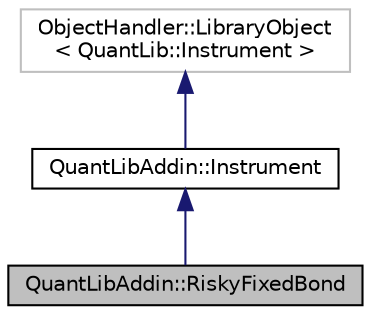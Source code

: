digraph "QuantLibAddin::RiskyFixedBond"
{
  edge [fontname="Helvetica",fontsize="10",labelfontname="Helvetica",labelfontsize="10"];
  node [fontname="Helvetica",fontsize="10",shape=record];
  Node3 [label="QuantLibAddin::RiskyFixedBond",height=0.2,width=0.4,color="black", fillcolor="grey75", style="filled", fontcolor="black"];
  Node4 -> Node3 [dir="back",color="midnightblue",fontsize="10",style="solid",fontname="Helvetica"];
  Node4 [label="QuantLibAddin::Instrument",height=0.2,width=0.4,color="black", fillcolor="white", style="filled",URL="$class_quant_lib_addin_1_1_instrument.html"];
  Node5 -> Node4 [dir="back",color="midnightblue",fontsize="10",style="solid",fontname="Helvetica"];
  Node5 [label="ObjectHandler::LibraryObject\l\< QuantLib::Instrument \>",height=0.2,width=0.4,color="grey75", fillcolor="white", style="filled"];
}
